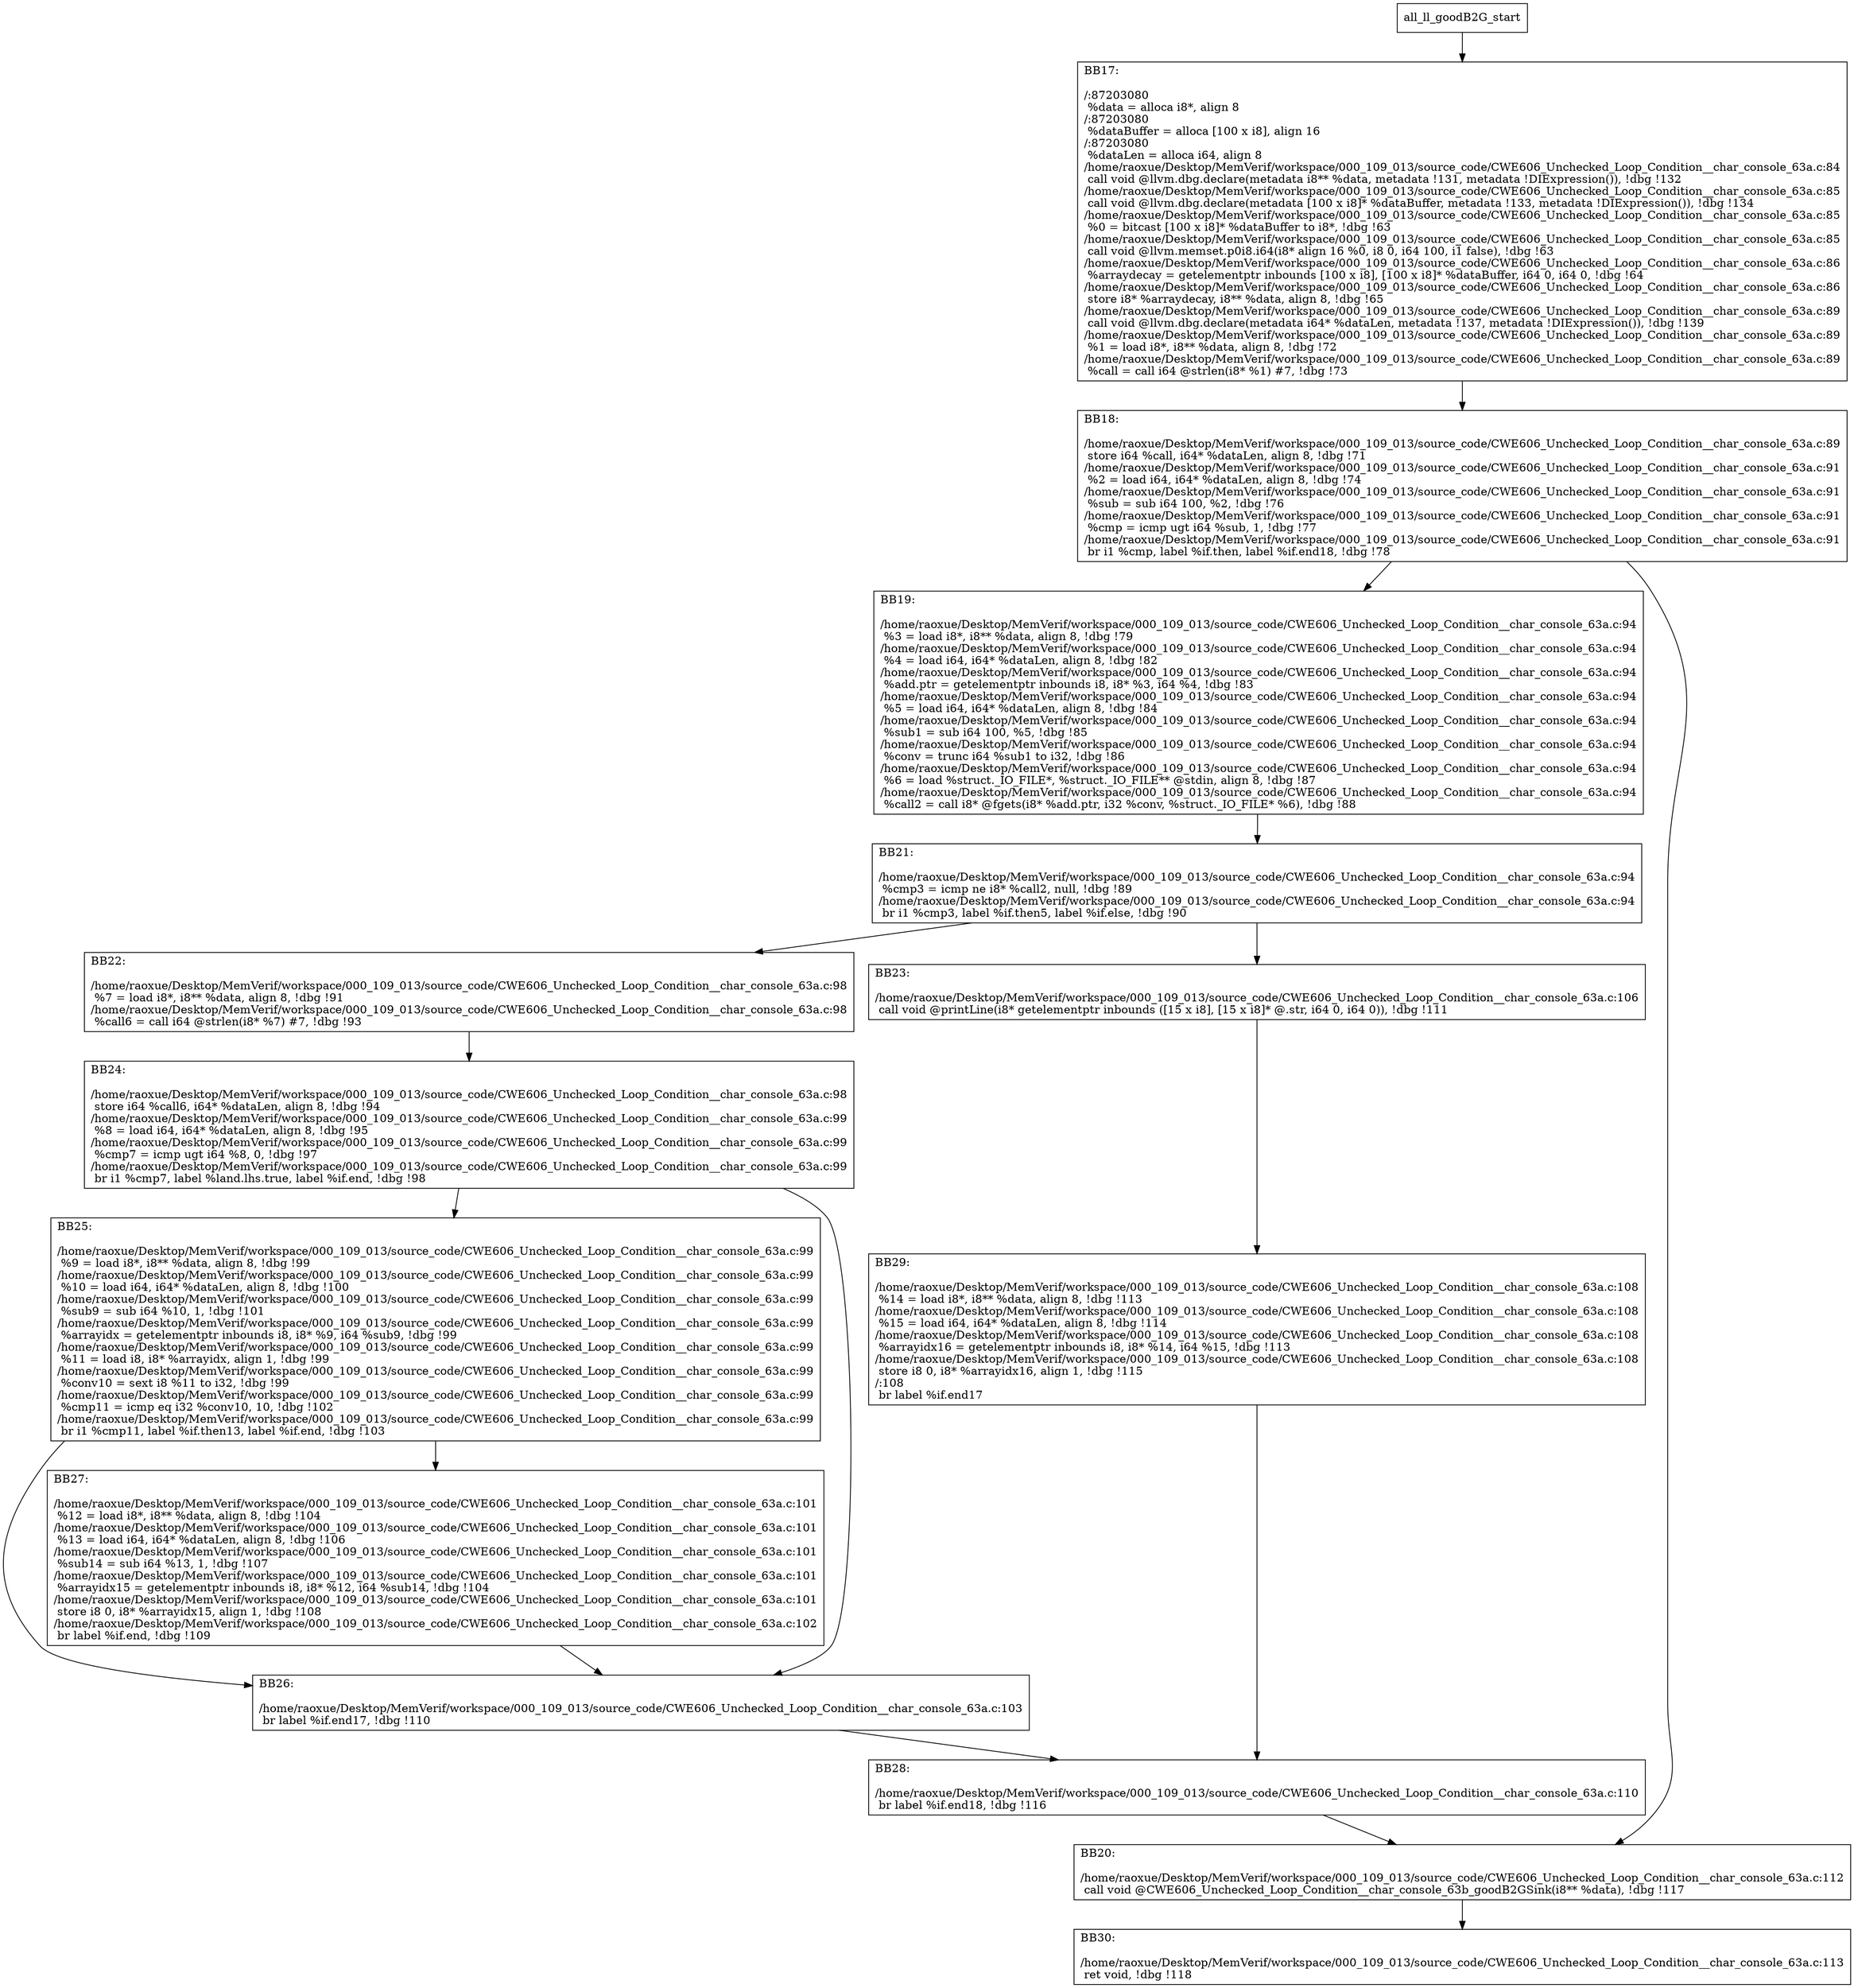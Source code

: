 digraph "CFG for'all_ll_goodB2G' function" {
	BBall_ll_goodB2G_start[shape=record,label="{all_ll_goodB2G_start}"];
	BBall_ll_goodB2G_start-> all_ll_goodB2GBB17;
	all_ll_goodB2GBB17 [shape=record, label="{BB17:\l\l/:87203080\l
  %data = alloca i8*, align 8\l
/:87203080\l
  %dataBuffer = alloca [100 x i8], align 16\l
/:87203080\l
  %dataLen = alloca i64, align 8\l
/home/raoxue/Desktop/MemVerif/workspace/000_109_013/source_code/CWE606_Unchecked_Loop_Condition__char_console_63a.c:84\l
  call void @llvm.dbg.declare(metadata i8** %data, metadata !131, metadata !DIExpression()), !dbg !132\l
/home/raoxue/Desktop/MemVerif/workspace/000_109_013/source_code/CWE606_Unchecked_Loop_Condition__char_console_63a.c:85\l
  call void @llvm.dbg.declare(metadata [100 x i8]* %dataBuffer, metadata !133, metadata !DIExpression()), !dbg !134\l
/home/raoxue/Desktop/MemVerif/workspace/000_109_013/source_code/CWE606_Unchecked_Loop_Condition__char_console_63a.c:85\l
  %0 = bitcast [100 x i8]* %dataBuffer to i8*, !dbg !63\l
/home/raoxue/Desktop/MemVerif/workspace/000_109_013/source_code/CWE606_Unchecked_Loop_Condition__char_console_63a.c:85\l
  call void @llvm.memset.p0i8.i64(i8* align 16 %0, i8 0, i64 100, i1 false), !dbg !63\l
/home/raoxue/Desktop/MemVerif/workspace/000_109_013/source_code/CWE606_Unchecked_Loop_Condition__char_console_63a.c:86\l
  %arraydecay = getelementptr inbounds [100 x i8], [100 x i8]* %dataBuffer, i64 0, i64 0, !dbg !64\l
/home/raoxue/Desktop/MemVerif/workspace/000_109_013/source_code/CWE606_Unchecked_Loop_Condition__char_console_63a.c:86\l
  store i8* %arraydecay, i8** %data, align 8, !dbg !65\l
/home/raoxue/Desktop/MemVerif/workspace/000_109_013/source_code/CWE606_Unchecked_Loop_Condition__char_console_63a.c:89\l
  call void @llvm.dbg.declare(metadata i64* %dataLen, metadata !137, metadata !DIExpression()), !dbg !139\l
/home/raoxue/Desktop/MemVerif/workspace/000_109_013/source_code/CWE606_Unchecked_Loop_Condition__char_console_63a.c:89\l
  %1 = load i8*, i8** %data, align 8, !dbg !72\l
/home/raoxue/Desktop/MemVerif/workspace/000_109_013/source_code/CWE606_Unchecked_Loop_Condition__char_console_63a.c:89\l
  %call = call i64 @strlen(i8* %1) #7, !dbg !73\l
}"];
	all_ll_goodB2GBB17-> all_ll_goodB2GBB18;
	all_ll_goodB2GBB18 [shape=record, label="{BB18:\l\l/home/raoxue/Desktop/MemVerif/workspace/000_109_013/source_code/CWE606_Unchecked_Loop_Condition__char_console_63a.c:89\l
  store i64 %call, i64* %dataLen, align 8, !dbg !71\l
/home/raoxue/Desktop/MemVerif/workspace/000_109_013/source_code/CWE606_Unchecked_Loop_Condition__char_console_63a.c:91\l
  %2 = load i64, i64* %dataLen, align 8, !dbg !74\l
/home/raoxue/Desktop/MemVerif/workspace/000_109_013/source_code/CWE606_Unchecked_Loop_Condition__char_console_63a.c:91\l
  %sub = sub i64 100, %2, !dbg !76\l
/home/raoxue/Desktop/MemVerif/workspace/000_109_013/source_code/CWE606_Unchecked_Loop_Condition__char_console_63a.c:91\l
  %cmp = icmp ugt i64 %sub, 1, !dbg !77\l
/home/raoxue/Desktop/MemVerif/workspace/000_109_013/source_code/CWE606_Unchecked_Loop_Condition__char_console_63a.c:91\l
  br i1 %cmp, label %if.then, label %if.end18, !dbg !78\l
}"];
	all_ll_goodB2GBB18-> all_ll_goodB2GBB19;
	all_ll_goodB2GBB18-> all_ll_goodB2GBB20;
	all_ll_goodB2GBB19 [shape=record, label="{BB19:\l\l/home/raoxue/Desktop/MemVerif/workspace/000_109_013/source_code/CWE606_Unchecked_Loop_Condition__char_console_63a.c:94\l
  %3 = load i8*, i8** %data, align 8, !dbg !79\l
/home/raoxue/Desktop/MemVerif/workspace/000_109_013/source_code/CWE606_Unchecked_Loop_Condition__char_console_63a.c:94\l
  %4 = load i64, i64* %dataLen, align 8, !dbg !82\l
/home/raoxue/Desktop/MemVerif/workspace/000_109_013/source_code/CWE606_Unchecked_Loop_Condition__char_console_63a.c:94\l
  %add.ptr = getelementptr inbounds i8, i8* %3, i64 %4, !dbg !83\l
/home/raoxue/Desktop/MemVerif/workspace/000_109_013/source_code/CWE606_Unchecked_Loop_Condition__char_console_63a.c:94\l
  %5 = load i64, i64* %dataLen, align 8, !dbg !84\l
/home/raoxue/Desktop/MemVerif/workspace/000_109_013/source_code/CWE606_Unchecked_Loop_Condition__char_console_63a.c:94\l
  %sub1 = sub i64 100, %5, !dbg !85\l
/home/raoxue/Desktop/MemVerif/workspace/000_109_013/source_code/CWE606_Unchecked_Loop_Condition__char_console_63a.c:94\l
  %conv = trunc i64 %sub1 to i32, !dbg !86\l
/home/raoxue/Desktop/MemVerif/workspace/000_109_013/source_code/CWE606_Unchecked_Loop_Condition__char_console_63a.c:94\l
  %6 = load %struct._IO_FILE*, %struct._IO_FILE** @stdin, align 8, !dbg !87\l
/home/raoxue/Desktop/MemVerif/workspace/000_109_013/source_code/CWE606_Unchecked_Loop_Condition__char_console_63a.c:94\l
  %call2 = call i8* @fgets(i8* %add.ptr, i32 %conv, %struct._IO_FILE* %6), !dbg !88\l
}"];
	all_ll_goodB2GBB19-> all_ll_goodB2GBB21;
	all_ll_goodB2GBB21 [shape=record, label="{BB21:\l\l/home/raoxue/Desktop/MemVerif/workspace/000_109_013/source_code/CWE606_Unchecked_Loop_Condition__char_console_63a.c:94\l
  %cmp3 = icmp ne i8* %call2, null, !dbg !89\l
/home/raoxue/Desktop/MemVerif/workspace/000_109_013/source_code/CWE606_Unchecked_Loop_Condition__char_console_63a.c:94\l
  br i1 %cmp3, label %if.then5, label %if.else, !dbg !90\l
}"];
	all_ll_goodB2GBB21-> all_ll_goodB2GBB22;
	all_ll_goodB2GBB21-> all_ll_goodB2GBB23;
	all_ll_goodB2GBB22 [shape=record, label="{BB22:\l\l/home/raoxue/Desktop/MemVerif/workspace/000_109_013/source_code/CWE606_Unchecked_Loop_Condition__char_console_63a.c:98\l
  %7 = load i8*, i8** %data, align 8, !dbg !91\l
/home/raoxue/Desktop/MemVerif/workspace/000_109_013/source_code/CWE606_Unchecked_Loop_Condition__char_console_63a.c:98\l
  %call6 = call i64 @strlen(i8* %7) #7, !dbg !93\l
}"];
	all_ll_goodB2GBB22-> all_ll_goodB2GBB24;
	all_ll_goodB2GBB24 [shape=record, label="{BB24:\l\l/home/raoxue/Desktop/MemVerif/workspace/000_109_013/source_code/CWE606_Unchecked_Loop_Condition__char_console_63a.c:98\l
  store i64 %call6, i64* %dataLen, align 8, !dbg !94\l
/home/raoxue/Desktop/MemVerif/workspace/000_109_013/source_code/CWE606_Unchecked_Loop_Condition__char_console_63a.c:99\l
  %8 = load i64, i64* %dataLen, align 8, !dbg !95\l
/home/raoxue/Desktop/MemVerif/workspace/000_109_013/source_code/CWE606_Unchecked_Loop_Condition__char_console_63a.c:99\l
  %cmp7 = icmp ugt i64 %8, 0, !dbg !97\l
/home/raoxue/Desktop/MemVerif/workspace/000_109_013/source_code/CWE606_Unchecked_Loop_Condition__char_console_63a.c:99\l
  br i1 %cmp7, label %land.lhs.true, label %if.end, !dbg !98\l
}"];
	all_ll_goodB2GBB24-> all_ll_goodB2GBB25;
	all_ll_goodB2GBB24-> all_ll_goodB2GBB26;
	all_ll_goodB2GBB25 [shape=record, label="{BB25:\l\l/home/raoxue/Desktop/MemVerif/workspace/000_109_013/source_code/CWE606_Unchecked_Loop_Condition__char_console_63a.c:99\l
  %9 = load i8*, i8** %data, align 8, !dbg !99\l
/home/raoxue/Desktop/MemVerif/workspace/000_109_013/source_code/CWE606_Unchecked_Loop_Condition__char_console_63a.c:99\l
  %10 = load i64, i64* %dataLen, align 8, !dbg !100\l
/home/raoxue/Desktop/MemVerif/workspace/000_109_013/source_code/CWE606_Unchecked_Loop_Condition__char_console_63a.c:99\l
  %sub9 = sub i64 %10, 1, !dbg !101\l
/home/raoxue/Desktop/MemVerif/workspace/000_109_013/source_code/CWE606_Unchecked_Loop_Condition__char_console_63a.c:99\l
  %arrayidx = getelementptr inbounds i8, i8* %9, i64 %sub9, !dbg !99\l
/home/raoxue/Desktop/MemVerif/workspace/000_109_013/source_code/CWE606_Unchecked_Loop_Condition__char_console_63a.c:99\l
  %11 = load i8, i8* %arrayidx, align 1, !dbg !99\l
/home/raoxue/Desktop/MemVerif/workspace/000_109_013/source_code/CWE606_Unchecked_Loop_Condition__char_console_63a.c:99\l
  %conv10 = sext i8 %11 to i32, !dbg !99\l
/home/raoxue/Desktop/MemVerif/workspace/000_109_013/source_code/CWE606_Unchecked_Loop_Condition__char_console_63a.c:99\l
  %cmp11 = icmp eq i32 %conv10, 10, !dbg !102\l
/home/raoxue/Desktop/MemVerif/workspace/000_109_013/source_code/CWE606_Unchecked_Loop_Condition__char_console_63a.c:99\l
  br i1 %cmp11, label %if.then13, label %if.end, !dbg !103\l
}"];
	all_ll_goodB2GBB25-> all_ll_goodB2GBB27;
	all_ll_goodB2GBB25-> all_ll_goodB2GBB26;
	all_ll_goodB2GBB27 [shape=record, label="{BB27:\l\l/home/raoxue/Desktop/MemVerif/workspace/000_109_013/source_code/CWE606_Unchecked_Loop_Condition__char_console_63a.c:101\l
  %12 = load i8*, i8** %data, align 8, !dbg !104\l
/home/raoxue/Desktop/MemVerif/workspace/000_109_013/source_code/CWE606_Unchecked_Loop_Condition__char_console_63a.c:101\l
  %13 = load i64, i64* %dataLen, align 8, !dbg !106\l
/home/raoxue/Desktop/MemVerif/workspace/000_109_013/source_code/CWE606_Unchecked_Loop_Condition__char_console_63a.c:101\l
  %sub14 = sub i64 %13, 1, !dbg !107\l
/home/raoxue/Desktop/MemVerif/workspace/000_109_013/source_code/CWE606_Unchecked_Loop_Condition__char_console_63a.c:101\l
  %arrayidx15 = getelementptr inbounds i8, i8* %12, i64 %sub14, !dbg !104\l
/home/raoxue/Desktop/MemVerif/workspace/000_109_013/source_code/CWE606_Unchecked_Loop_Condition__char_console_63a.c:101\l
  store i8 0, i8* %arrayidx15, align 1, !dbg !108\l
/home/raoxue/Desktop/MemVerif/workspace/000_109_013/source_code/CWE606_Unchecked_Loop_Condition__char_console_63a.c:102\l
  br label %if.end, !dbg !109\l
}"];
	all_ll_goodB2GBB27-> all_ll_goodB2GBB26;
	all_ll_goodB2GBB26 [shape=record, label="{BB26:\l\l/home/raoxue/Desktop/MemVerif/workspace/000_109_013/source_code/CWE606_Unchecked_Loop_Condition__char_console_63a.c:103\l
  br label %if.end17, !dbg !110\l
}"];
	all_ll_goodB2GBB26-> all_ll_goodB2GBB28;
	all_ll_goodB2GBB23 [shape=record, label="{BB23:\l\l/home/raoxue/Desktop/MemVerif/workspace/000_109_013/source_code/CWE606_Unchecked_Loop_Condition__char_console_63a.c:106\l
  call void @printLine(i8* getelementptr inbounds ([15 x i8], [15 x i8]* @.str, i64 0, i64 0)), !dbg !111\l
}"];
	all_ll_goodB2GBB23-> all_ll_goodB2GBB29;
	all_ll_goodB2GBB29 [shape=record, label="{BB29:\l\l/home/raoxue/Desktop/MemVerif/workspace/000_109_013/source_code/CWE606_Unchecked_Loop_Condition__char_console_63a.c:108\l
  %14 = load i8*, i8** %data, align 8, !dbg !113\l
/home/raoxue/Desktop/MemVerif/workspace/000_109_013/source_code/CWE606_Unchecked_Loop_Condition__char_console_63a.c:108\l
  %15 = load i64, i64* %dataLen, align 8, !dbg !114\l
/home/raoxue/Desktop/MemVerif/workspace/000_109_013/source_code/CWE606_Unchecked_Loop_Condition__char_console_63a.c:108\l
  %arrayidx16 = getelementptr inbounds i8, i8* %14, i64 %15, !dbg !113\l
/home/raoxue/Desktop/MemVerif/workspace/000_109_013/source_code/CWE606_Unchecked_Loop_Condition__char_console_63a.c:108\l
  store i8 0, i8* %arrayidx16, align 1, !dbg !115\l
/:108\l
  br label %if.end17\l
}"];
	all_ll_goodB2GBB29-> all_ll_goodB2GBB28;
	all_ll_goodB2GBB28 [shape=record, label="{BB28:\l\l/home/raoxue/Desktop/MemVerif/workspace/000_109_013/source_code/CWE606_Unchecked_Loop_Condition__char_console_63a.c:110\l
  br label %if.end18, !dbg !116\l
}"];
	all_ll_goodB2GBB28-> all_ll_goodB2GBB20;
	all_ll_goodB2GBB20 [shape=record, label="{BB20:\l\l/home/raoxue/Desktop/MemVerif/workspace/000_109_013/source_code/CWE606_Unchecked_Loop_Condition__char_console_63a.c:112\l
  call void @CWE606_Unchecked_Loop_Condition__char_console_63b_goodB2GSink(i8** %data), !dbg !117\l
}"];
	all_ll_goodB2GBB20-> all_ll_goodB2GBB30;
	all_ll_goodB2GBB30 [shape=record, label="{BB30:\l\l/home/raoxue/Desktop/MemVerif/workspace/000_109_013/source_code/CWE606_Unchecked_Loop_Condition__char_console_63a.c:113\l
  ret void, !dbg !118\l
}"];
}
